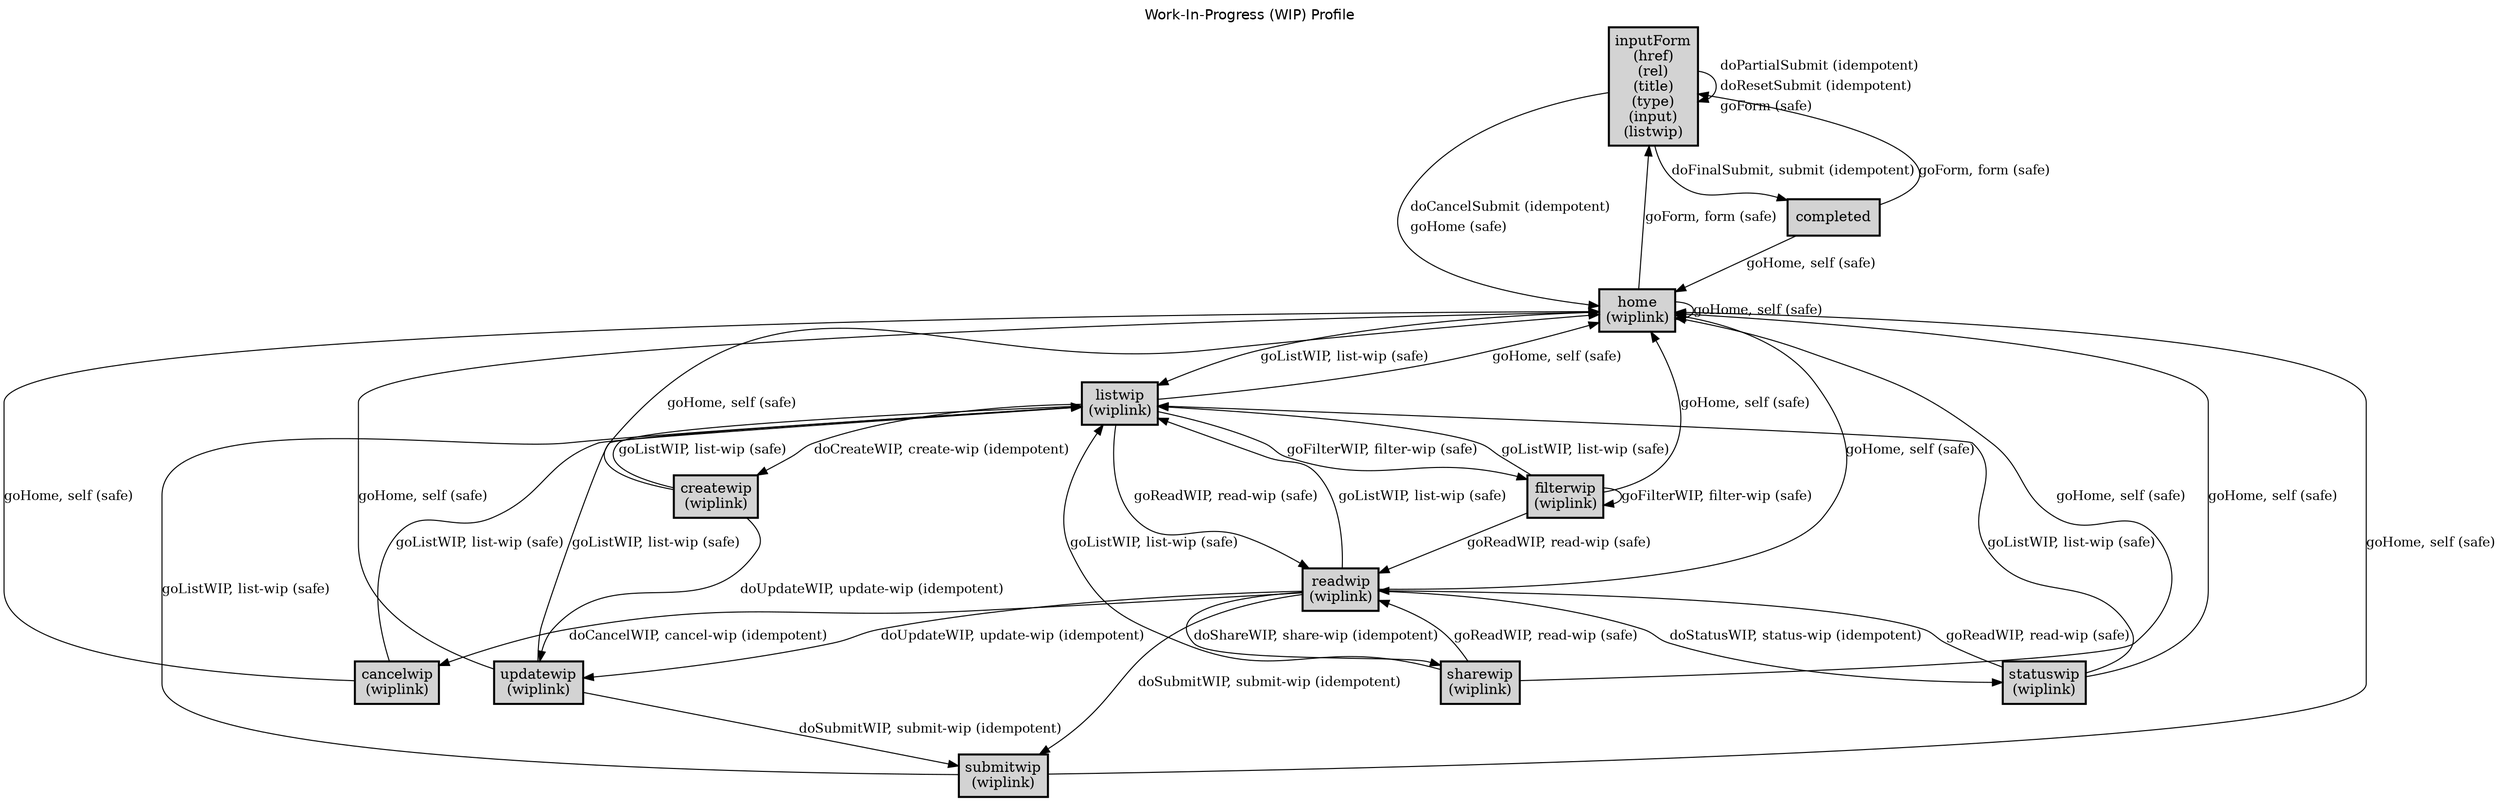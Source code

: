 digraph application_state_diagram {
  graph [
    labelloc="t";
    fontname="Helvetica"
    label="Work-In-Progress (WIP) Profile";
    URL="index.html" target="_parent"
  ];
  node [shape = box, style = "bold,filled" fillcolor="lightgray"];

    inputForm [margin=0.02, label=<<table cellspacing="0" cellpadding="5" border="0"><tr><td>inputForm<br />(href)<br />(rel)<br />(title)<br />(type)<br />(input)<br />(listwip)<br /></td></tr></table>>,shape=box URL="docs/semantic.inputForm.html" target="_parent"]
    home [margin=0.02, label=<<table cellspacing="0" cellpadding="5" border="0"><tr><td>home<br />(wiplink)<br /></td></tr></table>>,shape=box URL="docs/semantic.home.html" target="_parent"]
    listwip [margin=0.02, label=<<table cellspacing="0" cellpadding="5" border="0"><tr><td>listwip<br />(wiplink)<br /></td></tr></table>>,shape=box URL="docs/semantic.listwip.html" target="_parent"]
    createwip [margin=0.02, label=<<table cellspacing="0" cellpadding="5" border="0"><tr><td>createwip<br />(wiplink)<br /></td></tr></table>>,shape=box URL="docs/semantic.createwip.html" target="_parent"]
    readwip [margin=0.02, label=<<table cellspacing="0" cellpadding="5" border="0"><tr><td>readwip<br />(wiplink)<br /></td></tr></table>>,shape=box URL="docs/semantic.readwip.html" target="_parent"]
    updatewip [margin=0.02, label=<<table cellspacing="0" cellpadding="5" border="0"><tr><td>updatewip<br />(wiplink)<br /></td></tr></table>>,shape=box URL="docs/semantic.updatewip.html" target="_parent"]
    submitwip [margin=0.02, label=<<table cellspacing="0" cellpadding="5" border="0"><tr><td>submitwip<br />(wiplink)<br /></td></tr></table>>,shape=box URL="docs/semantic.submitwip.html" target="_parent"]
    cancelwip [margin=0.02, label=<<table cellspacing="0" cellpadding="5" border="0"><tr><td>cancelwip<br />(wiplink)<br /></td></tr></table>>,shape=box URL="docs/semantic.cancelwip.html" target="_parent"]
    filterwip [margin=0.02, label=<<table cellspacing="0" cellpadding="5" border="0"><tr><td>filterwip<br />(wiplink)<br /></td></tr></table>>,shape=box URL="docs/semantic.filterwip.html" target="_parent"]
    sharewip [margin=0.02, label=<<table cellspacing="0" cellpadding="5" border="0"><tr><td>sharewip<br />(wiplink)<br /></td></tr></table>>,shape=box URL="docs/semantic.sharewip.html" target="_parent"]
    statuswip [margin=0.02, label=<<table cellspacing="0" cellpadding="5" border="0"><tr><td>statuswip<br />(wiplink)<br /></td></tr></table>>,shape=box URL="docs/semantic.statuswip.html" target="_parent"]

    inputForm -> inputForm [label=<<table  border="0"><tr><td align="left" href="docs/idempotent.doPartialSubmit.html">doPartialSubmit (idempotent)</td></tr><tr><td align="left" href="docs/idempotent.doResetSubmit.html">doResetSubmit (idempotent)</td></tr><tr><td align="left" href="docs/safe.goForm.html">goForm (safe)</td></tr></table>> fontsize=13];
    inputForm -> completed [label = "doFinalSubmit, submit (idempotent)" URL="docs/idempotent.doFinalSubmit.html" target="_parent" fontsize=13];
    inputForm -> home [label=<<table  border="0"><tr><td align="left" href="docs/idempotent.doCancelSubmit.html">doCancelSubmit (idempotent)</td></tr><tr><td align="left" href="docs/safe.goHome.html">goHome (safe)</td></tr></table>> fontsize=13];
    home -> listwip [label = "goListWIP, list-wip (safe)" URL="docs/safe.goListWIP.html" target="_parent" fontsize=13];
    home -> home [label = "goHome, self (safe)" URL="docs/safe.goHome.html" target="_parent" fontsize=13];
    listwip -> filterwip [label = "goFilterWIP, filter-wip (safe)" URL="docs/safe.goFilterWIP.html" target="_parent" fontsize=13];
    listwip -> readwip [label = "goReadWIP, read-wip (safe)" URL="docs/safe.goReadWIP.html" target="_parent" fontsize=13];
    listwip -> createwip [label = "doCreateWIP, create-wip (idempotent)" URL="docs/idempotent.doCreateWIP.html" target="_parent" fontsize=13];
    listwip -> home [label = "goHome, self (safe)" URL="docs/safe.goHome.html" target="_parent" fontsize=13];
    createwip -> updatewip [label = "doUpdateWIP, update-wip (idempotent)" URL="docs/idempotent.doUpdateWIP.html" target="_parent" fontsize=13];
    createwip -> listwip [label = "goListWIP, list-wip (safe)" URL="docs/safe.goListWIP.html" target="_parent" fontsize=13];
    createwip -> home [label = "goHome, self (safe)" URL="docs/safe.goHome.html" target="_parent" fontsize=13];
    readwip -> sharewip [label = "doShareWIP, share-wip (idempotent)" URL="docs/idempotent.doShareWIP.html" target="_parent" fontsize=13];
    readwip -> updatewip [label = "doUpdateWIP, update-wip (idempotent)" URL="docs/idempotent.doUpdateWIP.html" target="_parent" fontsize=13];
    readwip -> submitwip [label = "doSubmitWIP, submit-wip (idempotent)" URL="docs/idempotent.doSubmitWIP.html" target="_parent" fontsize=13];
    readwip -> cancelwip [label = "doCancelWIP, cancel-wip (idempotent)" URL="docs/idempotent.doCancelWIP.html" target="_parent" fontsize=13];
    readwip -> statuswip [label = "doStatusWIP, status-wip (idempotent)" URL="docs/idempotent.doStatusWIP.html" target="_parent" fontsize=13];
    readwip -> listwip [label = "goListWIP, list-wip (safe)" URL="docs/safe.goListWIP.html" target="_parent" fontsize=13];
    readwip -> home [label = "goHome, self (safe)" URL="docs/safe.goHome.html" target="_parent" fontsize=13];
    updatewip -> submitwip [label = "doSubmitWIP, submit-wip (idempotent)" URL="docs/idempotent.doSubmitWIP.html" target="_parent" fontsize=13];
    updatewip -> listwip [label = "goListWIP, list-wip (safe)" URL="docs/safe.goListWIP.html" target="_parent" fontsize=13];
    updatewip -> home [label = "goHome, self (safe)" URL="docs/safe.goHome.html" target="_parent" fontsize=13];
    submitwip -> listwip [label = "goListWIP, list-wip (safe)" URL="docs/safe.goListWIP.html" target="_parent" fontsize=13];
    submitwip -> home [label = "goHome, self (safe)" URL="docs/safe.goHome.html" target="_parent" fontsize=13];
    cancelwip -> listwip [label = "goListWIP, list-wip (safe)" URL="docs/safe.goListWIP.html" target="_parent" fontsize=13];
    cancelwip -> home [label = "goHome, self (safe)" URL="docs/safe.goHome.html" target="_parent" fontsize=13];
    filterwip -> home [label = "goHome, self (safe)" URL="docs/safe.goHome.html" target="_parent" fontsize=13];
    filterwip -> listwip [label = "goListWIP, list-wip (safe)" URL="docs/safe.goListWIP.html" target="_parent" fontsize=13];
    filterwip -> filterwip [label = "goFilterWIP, filter-wip (safe)" URL="docs/safe.goFilterWIP.html" target="_parent" fontsize=13];
    filterwip -> readwip [label = "goReadWIP, read-wip (safe)" URL="docs/safe.goReadWIP.html" target="_parent" fontsize=13];
    sharewip -> readwip [label = "goReadWIP, read-wip (safe)" URL="docs/safe.goReadWIP.html" target="_parent" fontsize=13];
    sharewip -> listwip [label = "goListWIP, list-wip (safe)" URL="docs/safe.goListWIP.html" target="_parent" fontsize=13];
    sharewip -> home [label = "goHome, self (safe)" URL="docs/safe.goHome.html" target="_parent" fontsize=13];
    statuswip -> readwip [label = "goReadWIP, read-wip (safe)" URL="docs/safe.goReadWIP.html" target="_parent" fontsize=13];
    statuswip -> listwip [label = "goListWIP, list-wip (safe)" URL="docs/safe.goListWIP.html" target="_parent" fontsize=13];
    statuswip -> home [label = "goHome, self (safe)" URL="docs/safe.goHome.html" target="_parent" fontsize=13];
    home -> inputForm [label = "goForm, form (safe)" URL="docs/safe.goForm.html" target="_parent" fontsize=13];
    completed -> inputForm [label = "goForm, form (safe)" URL="docs/safe.goForm.html" target="_parent" fontsize=13];
    completed -> home [label = "goHome, self (safe)" URL="docs/safe.goHome.html" target="_parent" fontsize=13];

    completed [URL="docs/semantic.completed.html" target="_parent"]

}